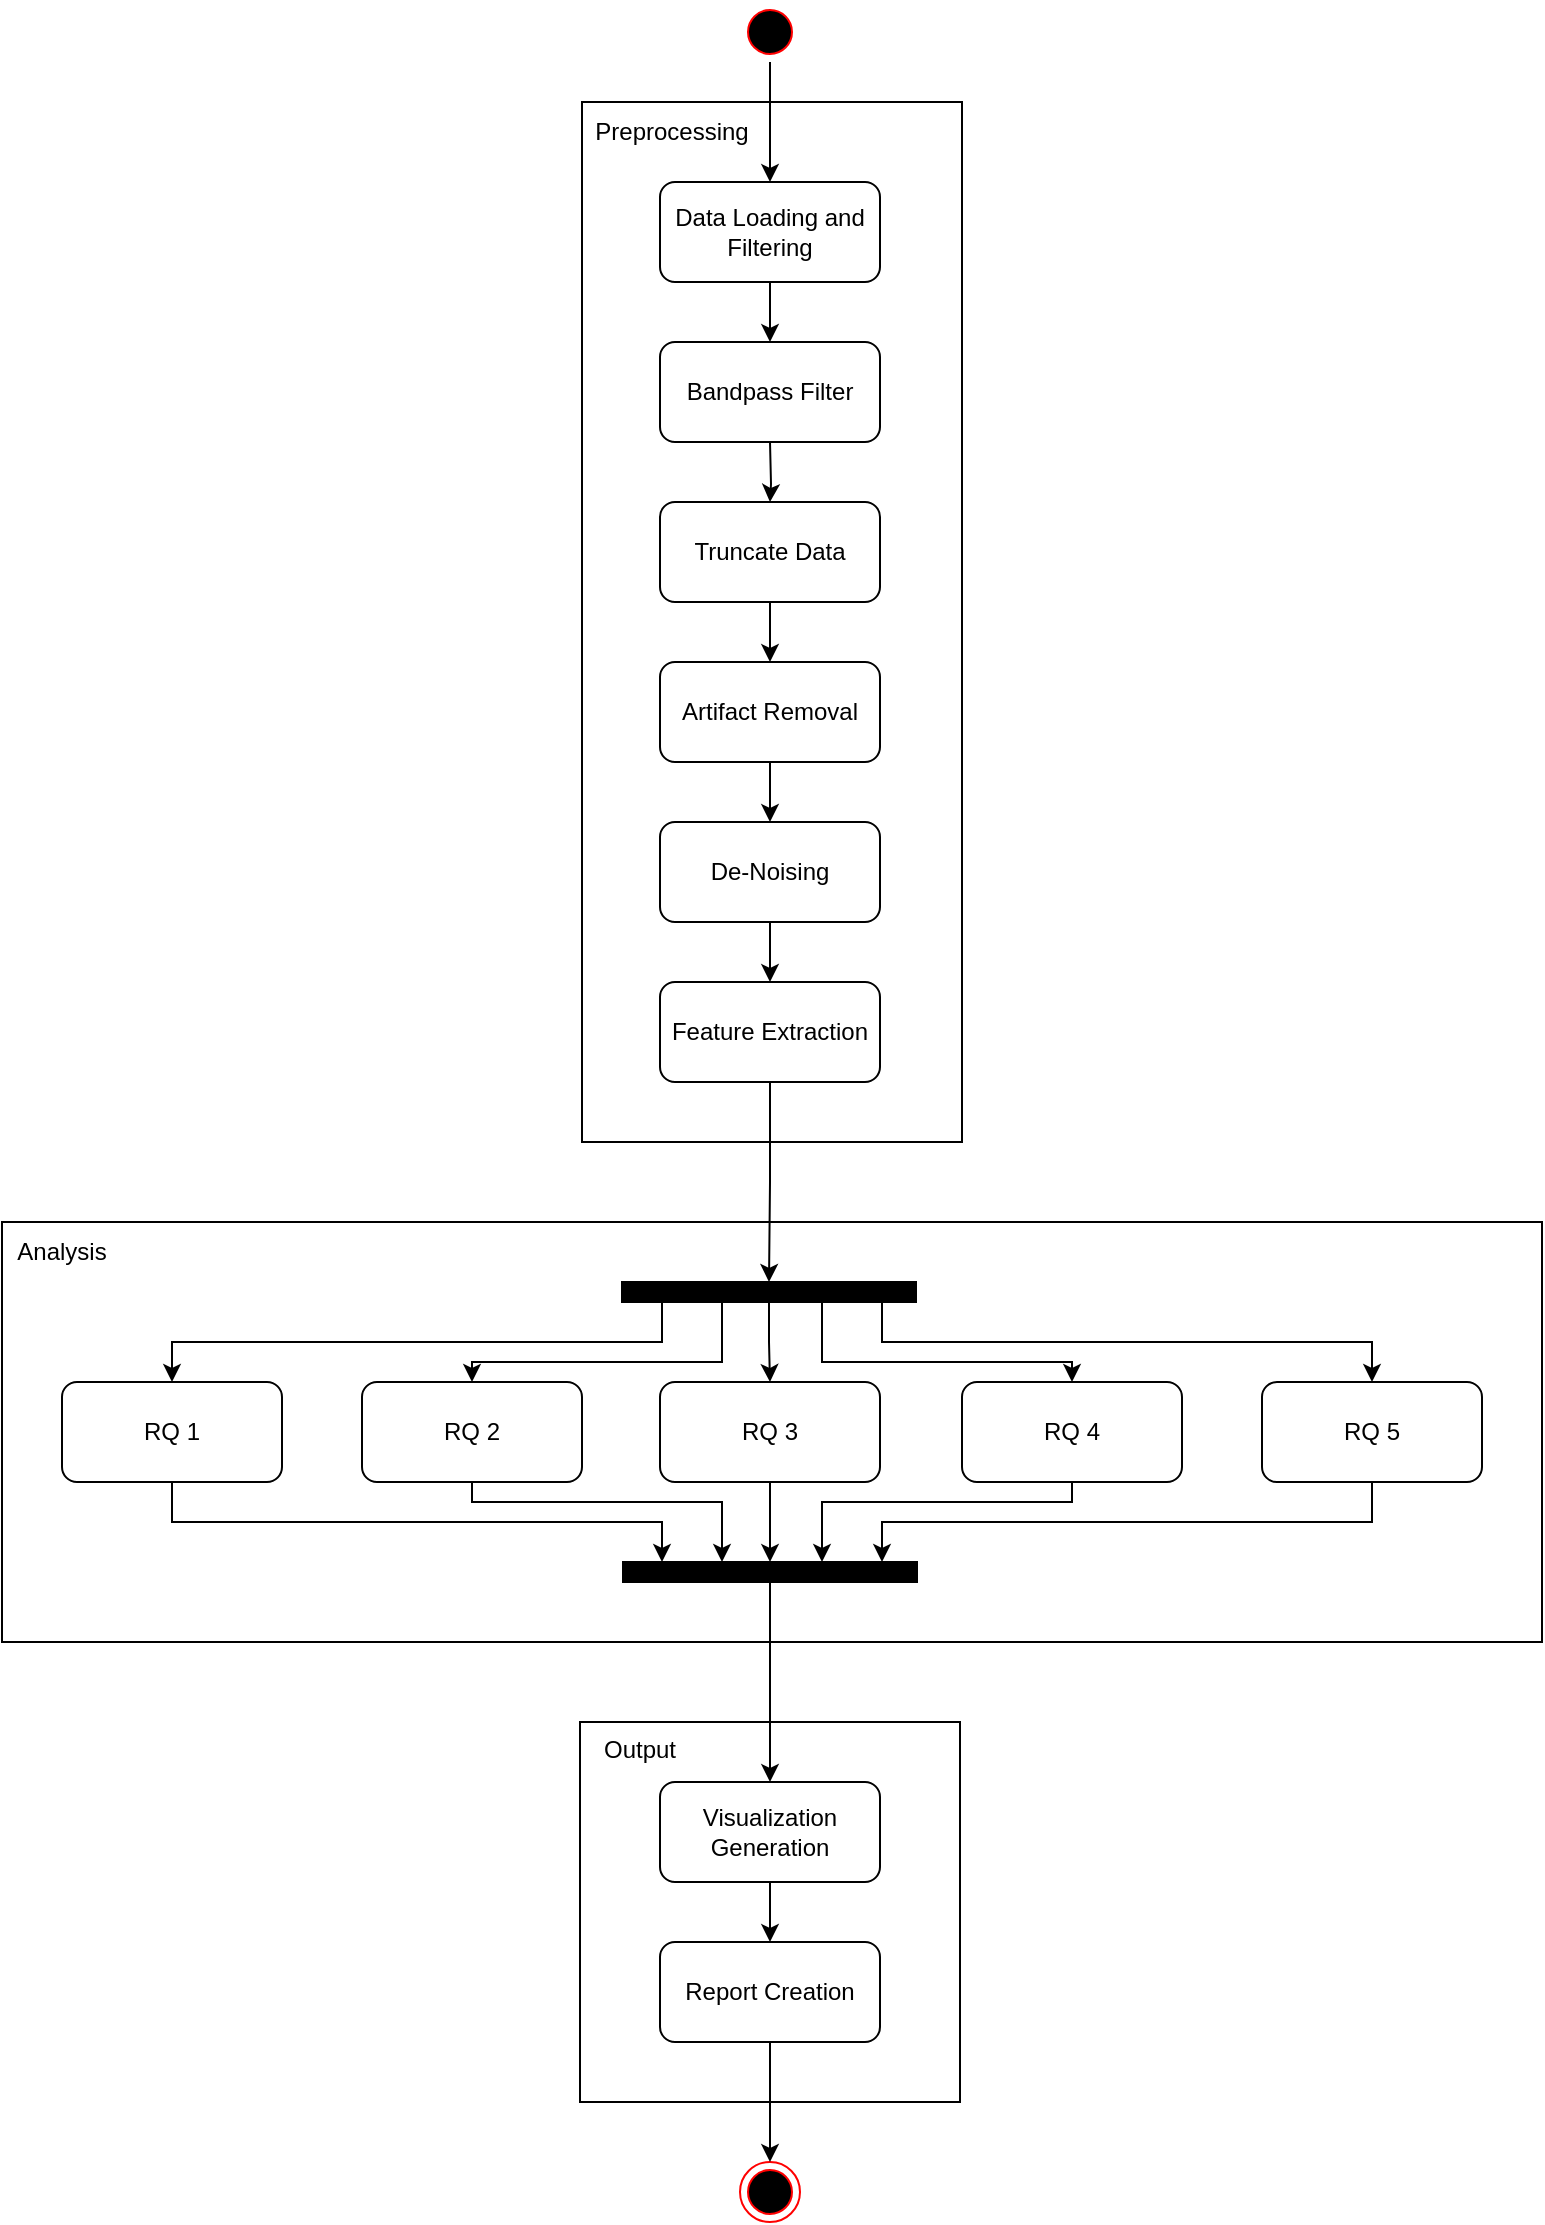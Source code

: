 <mxfile scale="1" border="0" version="24.6.4" type="device">
  <diagram id="C5RBs43oDa-KdzZeNtuy" name="Page-1">
    <mxGraphModel dx="1623" dy="842" grid="1" gridSize="10" guides="1" tooltips="1" connect="1" arrows="1" fold="1" page="1" pageScale="1" pageWidth="827" pageHeight="1169" math="0" shadow="0">
      <root>
        <mxCell id="WIyWlLk6GJQsqaUBKTNV-0" />
        <mxCell id="WIyWlLk6GJQsqaUBKTNV-1" parent="WIyWlLk6GJQsqaUBKTNV-0" />
        <mxCell id="UR-8Ka3CI74X5h6lj5JU-6" value="" style="rounded=0;whiteSpace=wrap;html=1;glass=0;fillColor=none;align=center;" parent="WIyWlLk6GJQsqaUBKTNV-1" vertex="1">
          <mxGeometry x="319" y="930" width="190" height="190" as="geometry" />
        </mxCell>
        <mxCell id="wHBk7u7HtBcAR4JVkmF9-58" value="" style="rounded=0;whiteSpace=wrap;html=1;glass=0;fillColor=none;align=center;" parent="WIyWlLk6GJQsqaUBKTNV-1" vertex="1">
          <mxGeometry x="30" y="680" width="770" height="210" as="geometry" />
        </mxCell>
        <mxCell id="wHBk7u7HtBcAR4JVkmF9-29" value="" style="rounded=0;whiteSpace=wrap;html=1;glass=0;fillColor=none;align=center;" parent="WIyWlLk6GJQsqaUBKTNV-1" vertex="1">
          <mxGeometry x="320" y="120" width="190" height="520" as="geometry" />
        </mxCell>
        <mxCell id="UR-8Ka3CI74X5h6lj5JU-5" style="edgeStyle=orthogonalEdgeStyle;rounded=0;orthogonalLoop=1;jettySize=auto;html=1;" parent="WIyWlLk6GJQsqaUBKTNV-1" source="wHBk7u7HtBcAR4JVkmF9-6" target="wHBk7u7HtBcAR4JVkmF9-8" edge="1">
          <mxGeometry relative="1" as="geometry" />
        </mxCell>
        <mxCell id="wHBk7u7HtBcAR4JVkmF9-6" value="" style="ellipse;html=1;shape=startState;fillColor=#000000;strokeColor=#ff0000;" parent="WIyWlLk6GJQsqaUBKTNV-1" vertex="1">
          <mxGeometry x="399" y="70" width="30" height="30" as="geometry" />
        </mxCell>
        <mxCell id="wHBk7u7HtBcAR4JVkmF9-11" style="edgeStyle=orthogonalEdgeStyle;rounded=0;orthogonalLoop=1;jettySize=auto;html=1;" parent="WIyWlLk6GJQsqaUBKTNV-1" target="wHBk7u7HtBcAR4JVkmF9-10" edge="1">
          <mxGeometry relative="1" as="geometry">
            <mxPoint x="414" y="290" as="sourcePoint" />
          </mxGeometry>
        </mxCell>
        <mxCell id="mDFLNsUe5Ml9Cdtrw38X-0" style="edgeStyle=orthogonalEdgeStyle;rounded=0;orthogonalLoop=1;jettySize=auto;html=1;" edge="1" parent="WIyWlLk6GJQsqaUBKTNV-1" source="wHBk7u7HtBcAR4JVkmF9-8" target="wHBk7u7HtBcAR4JVkmF9-15">
          <mxGeometry relative="1" as="geometry" />
        </mxCell>
        <mxCell id="wHBk7u7HtBcAR4JVkmF9-8" value="Data Loading and Filtering" style="html=1;whiteSpace=wrap;glass=0;rounded=1;" parent="WIyWlLk6GJQsqaUBKTNV-1" vertex="1">
          <mxGeometry x="359" y="160" width="110" height="50" as="geometry" />
        </mxCell>
        <mxCell id="UR-8Ka3CI74X5h6lj5JU-8" style="edgeStyle=orthogonalEdgeStyle;rounded=0;orthogonalLoop=1;jettySize=auto;html=1;" parent="WIyWlLk6GJQsqaUBKTNV-1" source="wHBk7u7HtBcAR4JVkmF9-10" edge="1">
          <mxGeometry relative="1" as="geometry">
            <mxPoint x="414" y="400" as="targetPoint" />
          </mxGeometry>
        </mxCell>
        <mxCell id="wHBk7u7HtBcAR4JVkmF9-10" value="Truncate Data" style="html=1;whiteSpace=wrap;rounded=1;" parent="WIyWlLk6GJQsqaUBKTNV-1" vertex="1">
          <mxGeometry x="359" y="320" width="110" height="50" as="geometry" />
        </mxCell>
        <mxCell id="wHBk7u7HtBcAR4JVkmF9-13" value="" style="ellipse;html=1;shape=endState;fillColor=#000000;strokeColor=#ff0000;" parent="WIyWlLk6GJQsqaUBKTNV-1" vertex="1">
          <mxGeometry x="399" y="1150" width="30" height="30" as="geometry" />
        </mxCell>
        <mxCell id="wHBk7u7HtBcAR4JVkmF9-15" value="Bandpass Filter" style="html=1;whiteSpace=wrap;rounded=1;" parent="WIyWlLk6GJQsqaUBKTNV-1" vertex="1">
          <mxGeometry x="359" y="240" width="110" height="50" as="geometry" />
        </mxCell>
        <mxCell id="wHBk7u7HtBcAR4JVkmF9-24" style="edgeStyle=orthogonalEdgeStyle;rounded=0;orthogonalLoop=1;jettySize=auto;html=1;" parent="WIyWlLk6GJQsqaUBKTNV-1" source="wHBk7u7HtBcAR4JVkmF9-16" target="wHBk7u7HtBcAR4JVkmF9-19" edge="1">
          <mxGeometry relative="1" as="geometry" />
        </mxCell>
        <mxCell id="wHBk7u7HtBcAR4JVkmF9-16" value="Artifact Removal" style="html=1;whiteSpace=wrap;rounded=1;" parent="WIyWlLk6GJQsqaUBKTNV-1" vertex="1">
          <mxGeometry x="359" y="400" width="110" height="50" as="geometry" />
        </mxCell>
        <mxCell id="wHBk7u7HtBcAR4JVkmF9-25" style="edgeStyle=orthogonalEdgeStyle;rounded=0;orthogonalLoop=1;jettySize=auto;html=1;" parent="WIyWlLk6GJQsqaUBKTNV-1" source="wHBk7u7HtBcAR4JVkmF9-19" target="wHBk7u7HtBcAR4JVkmF9-21" edge="1">
          <mxGeometry relative="1" as="geometry" />
        </mxCell>
        <mxCell id="wHBk7u7HtBcAR4JVkmF9-19" value="De-Noising" style="html=1;whiteSpace=wrap;rounded=1;" parent="WIyWlLk6GJQsqaUBKTNV-1" vertex="1">
          <mxGeometry x="359" y="480" width="110" height="50" as="geometry" />
        </mxCell>
        <mxCell id="mDFLNsUe5Ml9Cdtrw38X-1" style="edgeStyle=orthogonalEdgeStyle;rounded=0;orthogonalLoop=1;jettySize=auto;html=1;entryX=0.5;entryY=0;entryDx=0;entryDy=0;" edge="1" parent="WIyWlLk6GJQsqaUBKTNV-1" source="wHBk7u7HtBcAR4JVkmF9-21" target="wHBk7u7HtBcAR4JVkmF9-35">
          <mxGeometry relative="1" as="geometry" />
        </mxCell>
        <mxCell id="wHBk7u7HtBcAR4JVkmF9-21" value="Feature Extraction" style="html=1;whiteSpace=wrap;rounded=1;" parent="WIyWlLk6GJQsqaUBKTNV-1" vertex="1">
          <mxGeometry x="359" y="560" width="110" height="50" as="geometry" />
        </mxCell>
        <mxCell id="wHBk7u7HtBcAR4JVkmF9-31" value="Preprocessing" style="text;html=1;align=center;verticalAlign=middle;whiteSpace=wrap;rounded=0;" parent="WIyWlLk6GJQsqaUBKTNV-1" vertex="1">
          <mxGeometry x="320" y="120" width="90" height="30" as="geometry" />
        </mxCell>
        <mxCell id="wHBk7u7HtBcAR4JVkmF9-42" style="edgeStyle=orthogonalEdgeStyle;rounded=0;orthogonalLoop=1;jettySize=auto;html=1;" parent="WIyWlLk6GJQsqaUBKTNV-1" source="wHBk7u7HtBcAR4JVkmF9-35" target="wHBk7u7HtBcAR4JVkmF9-38" edge="1">
          <mxGeometry relative="1" as="geometry" />
        </mxCell>
        <mxCell id="wHBk7u7HtBcAR4JVkmF9-44" style="edgeStyle=orthogonalEdgeStyle;rounded=0;orthogonalLoop=1;jettySize=auto;html=1;" parent="WIyWlLk6GJQsqaUBKTNV-1" source="wHBk7u7HtBcAR4JVkmF9-35" target="wHBk7u7HtBcAR4JVkmF9-40" edge="1">
          <mxGeometry relative="1" as="geometry">
            <Array as="points">
              <mxPoint x="440" y="750" />
              <mxPoint x="565" y="750" />
            </Array>
          </mxGeometry>
        </mxCell>
        <mxCell id="wHBk7u7HtBcAR4JVkmF9-45" style="edgeStyle=orthogonalEdgeStyle;rounded=0;orthogonalLoop=1;jettySize=auto;html=1;" parent="WIyWlLk6GJQsqaUBKTNV-1" source="wHBk7u7HtBcAR4JVkmF9-35" target="wHBk7u7HtBcAR4JVkmF9-41" edge="1">
          <mxGeometry relative="1" as="geometry">
            <Array as="points">
              <mxPoint x="470" y="740" />
              <mxPoint x="715" y="740" />
            </Array>
          </mxGeometry>
        </mxCell>
        <mxCell id="wHBk7u7HtBcAR4JVkmF9-46" style="edgeStyle=orthogonalEdgeStyle;rounded=0;orthogonalLoop=1;jettySize=auto;html=1;" parent="WIyWlLk6GJQsqaUBKTNV-1" source="wHBk7u7HtBcAR4JVkmF9-35" target="wHBk7u7HtBcAR4JVkmF9-37" edge="1">
          <mxGeometry relative="1" as="geometry">
            <Array as="points">
              <mxPoint x="390" y="750" />
              <mxPoint x="265" y="750" />
            </Array>
          </mxGeometry>
        </mxCell>
        <mxCell id="wHBk7u7HtBcAR4JVkmF9-47" style="edgeStyle=orthogonalEdgeStyle;rounded=0;orthogonalLoop=1;jettySize=auto;html=1;" parent="WIyWlLk6GJQsqaUBKTNV-1" source="wHBk7u7HtBcAR4JVkmF9-35" target="wHBk7u7HtBcAR4JVkmF9-39" edge="1">
          <mxGeometry relative="1" as="geometry">
            <Array as="points">
              <mxPoint x="360" y="740" />
              <mxPoint x="115" y="740" />
            </Array>
          </mxGeometry>
        </mxCell>
        <mxCell id="wHBk7u7HtBcAR4JVkmF9-35" value="" style="whiteSpace=wrap;html=1;rounded=0;shadow=0;comic=0;labelBackgroundColor=none;strokeWidth=1;fillColor=#000000;fontFamily=Verdana;fontSize=12;align=center;rotation=0;" parent="WIyWlLk6GJQsqaUBKTNV-1" vertex="1">
          <mxGeometry x="340" y="710" width="147" height="10" as="geometry" />
        </mxCell>
        <mxCell id="wHBk7u7HtBcAR4JVkmF9-50" style="edgeStyle=orthogonalEdgeStyle;rounded=0;orthogonalLoop=1;jettySize=auto;html=1;" parent="WIyWlLk6GJQsqaUBKTNV-1" source="wHBk7u7HtBcAR4JVkmF9-37" target="wHBk7u7HtBcAR4JVkmF9-48" edge="1">
          <mxGeometry relative="1" as="geometry">
            <Array as="points">
              <mxPoint x="265" y="820" />
              <mxPoint x="390" y="820" />
            </Array>
          </mxGeometry>
        </mxCell>
        <mxCell id="wHBk7u7HtBcAR4JVkmF9-37" value="RQ 2" style="html=1;whiteSpace=wrap;rounded=1;" parent="WIyWlLk6GJQsqaUBKTNV-1" vertex="1">
          <mxGeometry x="210" y="760" width="110" height="50" as="geometry" />
        </mxCell>
        <mxCell id="wHBk7u7HtBcAR4JVkmF9-54" style="edgeStyle=orthogonalEdgeStyle;rounded=0;orthogonalLoop=1;jettySize=auto;html=1;entryX=0.5;entryY=0;entryDx=0;entryDy=0;" parent="WIyWlLk6GJQsqaUBKTNV-1" source="wHBk7u7HtBcAR4JVkmF9-38" target="wHBk7u7HtBcAR4JVkmF9-48" edge="1">
          <mxGeometry relative="1" as="geometry" />
        </mxCell>
        <mxCell id="wHBk7u7HtBcAR4JVkmF9-38" value="RQ 3" style="html=1;whiteSpace=wrap;rounded=1;" parent="WIyWlLk6GJQsqaUBKTNV-1" vertex="1">
          <mxGeometry x="359" y="760" width="110" height="50" as="geometry" />
        </mxCell>
        <mxCell id="wHBk7u7HtBcAR4JVkmF9-49" style="edgeStyle=orthogonalEdgeStyle;rounded=0;orthogonalLoop=1;jettySize=auto;html=1;" parent="WIyWlLk6GJQsqaUBKTNV-1" source="wHBk7u7HtBcAR4JVkmF9-39" target="wHBk7u7HtBcAR4JVkmF9-48" edge="1">
          <mxGeometry relative="1" as="geometry">
            <Array as="points">
              <mxPoint x="115" y="830" />
              <mxPoint x="360" y="830" />
            </Array>
          </mxGeometry>
        </mxCell>
        <mxCell id="wHBk7u7HtBcAR4JVkmF9-39" value="RQ 1" style="html=1;whiteSpace=wrap;rounded=1;" parent="WIyWlLk6GJQsqaUBKTNV-1" vertex="1">
          <mxGeometry x="60" y="760" width="110" height="50" as="geometry" />
        </mxCell>
        <mxCell id="wHBk7u7HtBcAR4JVkmF9-55" style="edgeStyle=orthogonalEdgeStyle;rounded=0;orthogonalLoop=1;jettySize=auto;html=1;" parent="WIyWlLk6GJQsqaUBKTNV-1" source="wHBk7u7HtBcAR4JVkmF9-40" target="wHBk7u7HtBcAR4JVkmF9-48" edge="1">
          <mxGeometry relative="1" as="geometry">
            <Array as="points">
              <mxPoint x="565" y="820" />
              <mxPoint x="440" y="820" />
            </Array>
          </mxGeometry>
        </mxCell>
        <mxCell id="wHBk7u7HtBcAR4JVkmF9-40" value="RQ 4" style="html=1;whiteSpace=wrap;rounded=1;" parent="WIyWlLk6GJQsqaUBKTNV-1" vertex="1">
          <mxGeometry x="510" y="760" width="110" height="50" as="geometry" />
        </mxCell>
        <mxCell id="wHBk7u7HtBcAR4JVkmF9-56" style="edgeStyle=orthogonalEdgeStyle;rounded=0;orthogonalLoop=1;jettySize=auto;html=1;" parent="WIyWlLk6GJQsqaUBKTNV-1" source="wHBk7u7HtBcAR4JVkmF9-41" target="wHBk7u7HtBcAR4JVkmF9-48" edge="1">
          <mxGeometry relative="1" as="geometry">
            <Array as="points">
              <mxPoint x="715" y="830" />
              <mxPoint x="470" y="830" />
            </Array>
          </mxGeometry>
        </mxCell>
        <mxCell id="wHBk7u7HtBcAR4JVkmF9-41" value="RQ 5" style="html=1;whiteSpace=wrap;rounded=1;" parent="WIyWlLk6GJQsqaUBKTNV-1" vertex="1">
          <mxGeometry x="660" y="760" width="110" height="50" as="geometry" />
        </mxCell>
        <mxCell id="UR-8Ka3CI74X5h6lj5JU-1" style="edgeStyle=orthogonalEdgeStyle;rounded=0;orthogonalLoop=1;jettySize=auto;html=1;" parent="WIyWlLk6GJQsqaUBKTNV-1" source="wHBk7u7HtBcAR4JVkmF9-48" target="UR-8Ka3CI74X5h6lj5JU-0" edge="1">
          <mxGeometry relative="1" as="geometry" />
        </mxCell>
        <mxCell id="wHBk7u7HtBcAR4JVkmF9-48" value="" style="whiteSpace=wrap;html=1;rounded=0;shadow=0;comic=0;labelBackgroundColor=none;strokeWidth=1;fillColor=#000000;fontFamily=Verdana;fontSize=12;align=center;rotation=0;" parent="WIyWlLk6GJQsqaUBKTNV-1" vertex="1">
          <mxGeometry x="340.5" y="850" width="147" height="10" as="geometry" />
        </mxCell>
        <mxCell id="wHBk7u7HtBcAR4JVkmF9-59" value="Analysis" style="text;html=1;align=center;verticalAlign=middle;whiteSpace=wrap;rounded=0;" parent="WIyWlLk6GJQsqaUBKTNV-1" vertex="1">
          <mxGeometry x="30" y="680" width="60" height="30" as="geometry" />
        </mxCell>
        <mxCell id="UR-8Ka3CI74X5h6lj5JU-3" style="edgeStyle=orthogonalEdgeStyle;rounded=0;orthogonalLoop=1;jettySize=auto;html=1;" parent="WIyWlLk6GJQsqaUBKTNV-1" source="UR-8Ka3CI74X5h6lj5JU-0" target="UR-8Ka3CI74X5h6lj5JU-2" edge="1">
          <mxGeometry relative="1" as="geometry" />
        </mxCell>
        <mxCell id="UR-8Ka3CI74X5h6lj5JU-0" value="Visualization Generation" style="html=1;whiteSpace=wrap;rounded=1;" parent="WIyWlLk6GJQsqaUBKTNV-1" vertex="1">
          <mxGeometry x="359" y="960" width="110" height="50" as="geometry" />
        </mxCell>
        <mxCell id="UR-8Ka3CI74X5h6lj5JU-4" style="edgeStyle=orthogonalEdgeStyle;rounded=0;orthogonalLoop=1;jettySize=auto;html=1;" parent="WIyWlLk6GJQsqaUBKTNV-1" source="UR-8Ka3CI74X5h6lj5JU-2" target="wHBk7u7HtBcAR4JVkmF9-13" edge="1">
          <mxGeometry relative="1" as="geometry" />
        </mxCell>
        <mxCell id="UR-8Ka3CI74X5h6lj5JU-2" value="Report Creation" style="html=1;whiteSpace=wrap;rounded=1;" parent="WIyWlLk6GJQsqaUBKTNV-1" vertex="1">
          <mxGeometry x="359" y="1040" width="110" height="50" as="geometry" />
        </mxCell>
        <mxCell id="UR-8Ka3CI74X5h6lj5JU-7" value="Output" style="text;html=1;align=center;verticalAlign=middle;whiteSpace=wrap;rounded=0;" parent="WIyWlLk6GJQsqaUBKTNV-1" vertex="1">
          <mxGeometry x="319" y="929" width="60" height="30" as="geometry" />
        </mxCell>
      </root>
    </mxGraphModel>
  </diagram>
</mxfile>
